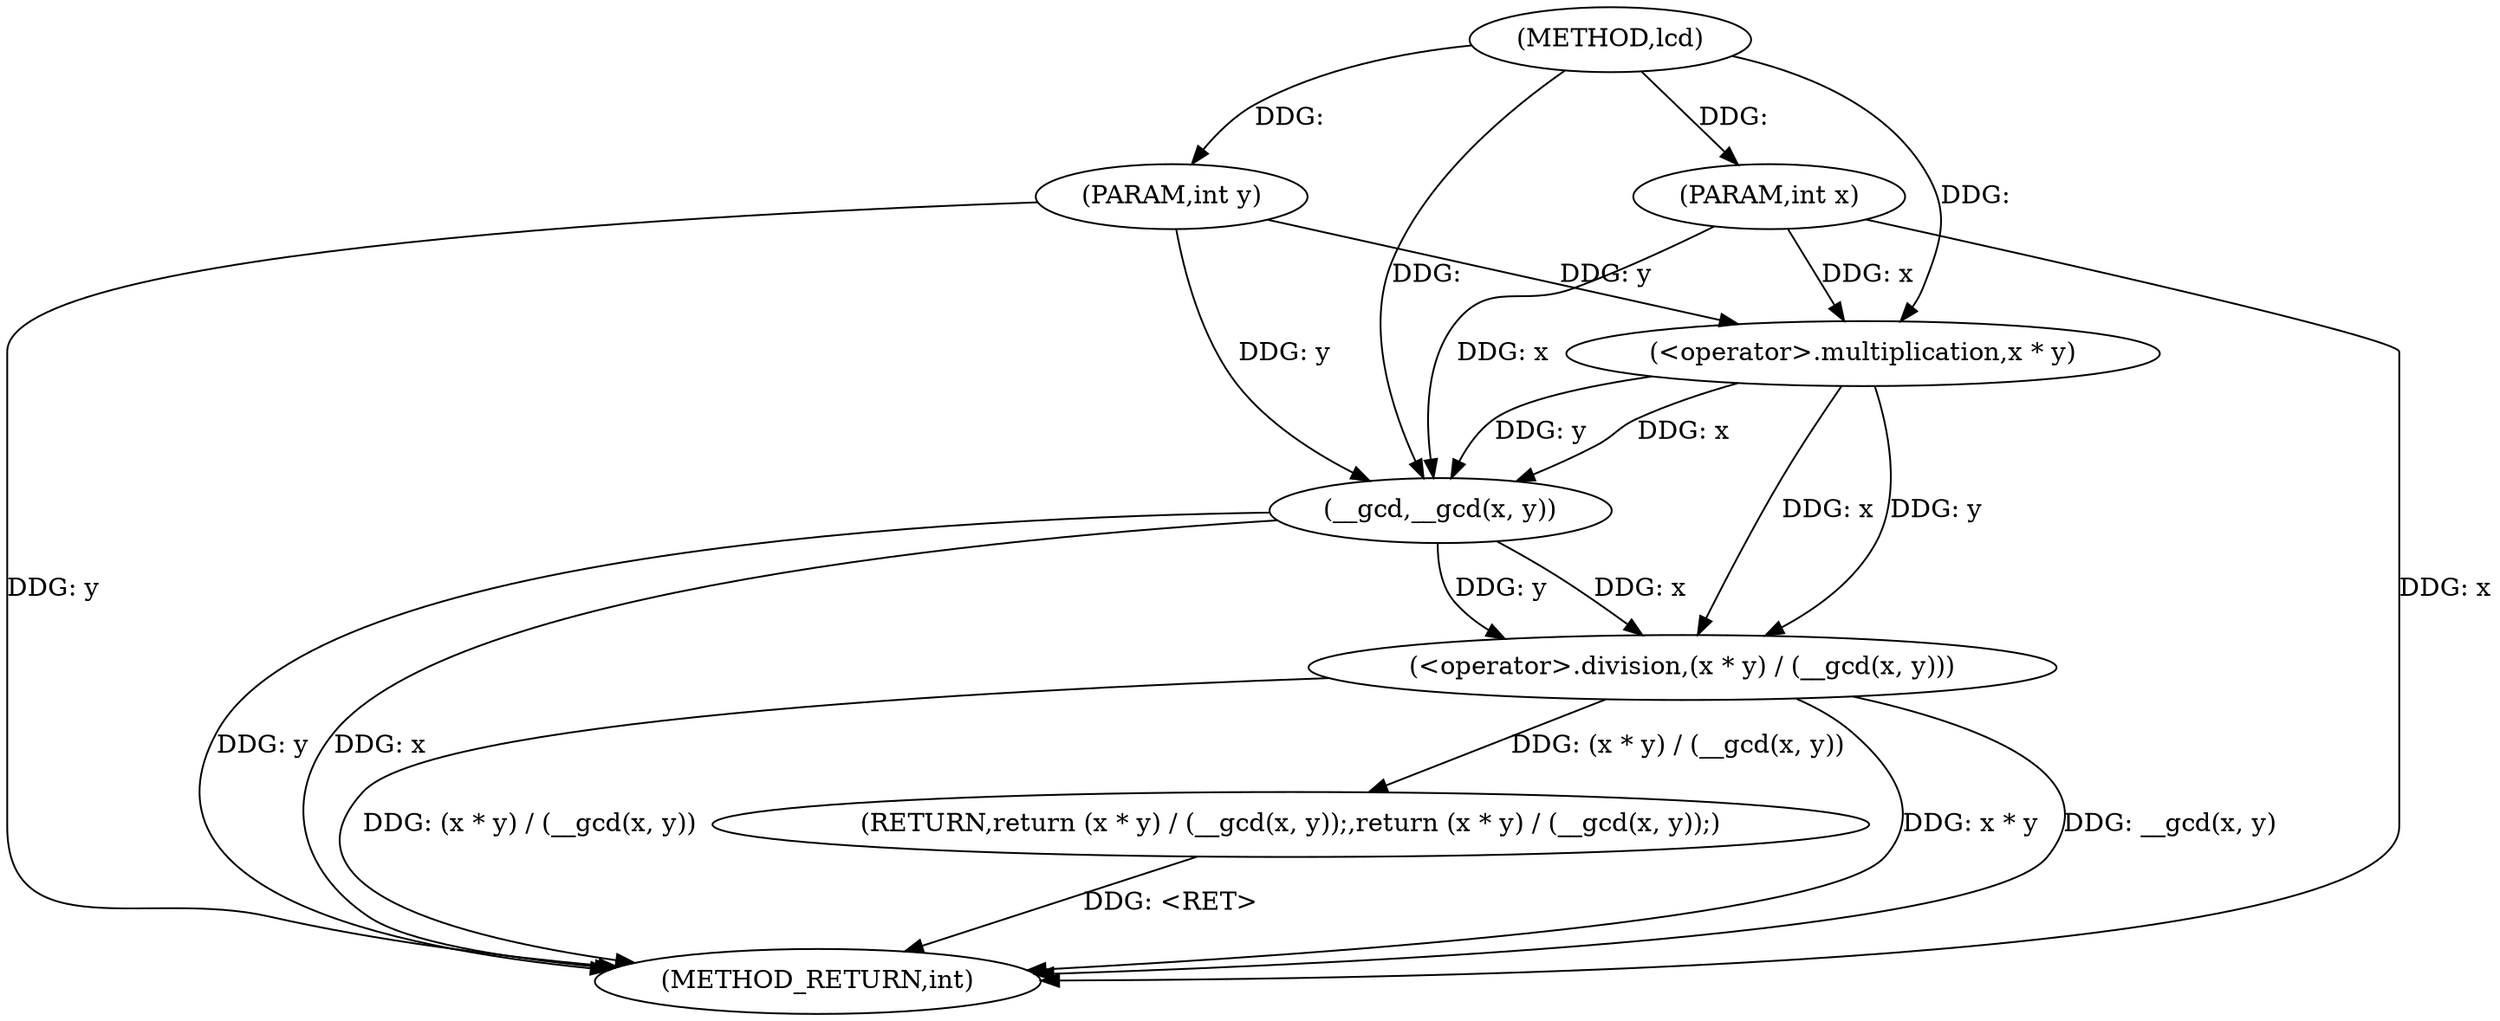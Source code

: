 digraph "lcd" {  
"1000706" [label = "(METHOD,lcd)" ]
"1000718" [label = "(METHOD_RETURN,int)" ]
"1000707" [label = "(PARAM,int x)" ]
"1000708" [label = "(PARAM,int y)" ]
"1000710" [label = "(RETURN,return (x * y) / (__gcd(x, y));,return (x * y) / (__gcd(x, y));)" ]
"1000711" [label = "(<operator>.division,(x * y) / (__gcd(x, y)))" ]
"1000712" [label = "(<operator>.multiplication,x * y)" ]
"1000715" [label = "(__gcd,__gcd(x, y))" ]
  "1000707" -> "1000718"  [ label = "DDG: x"] 
  "1000708" -> "1000718"  [ label = "DDG: y"] 
  "1000711" -> "1000718"  [ label = "DDG: x * y"] 
  "1000715" -> "1000718"  [ label = "DDG: x"] 
  "1000715" -> "1000718"  [ label = "DDG: y"] 
  "1000711" -> "1000718"  [ label = "DDG: __gcd(x, y)"] 
  "1000711" -> "1000718"  [ label = "DDG: (x * y) / (__gcd(x, y))"] 
  "1000710" -> "1000718"  [ label = "DDG: <RET>"] 
  "1000706" -> "1000707"  [ label = "DDG: "] 
  "1000706" -> "1000708"  [ label = "DDG: "] 
  "1000711" -> "1000710"  [ label = "DDG: (x * y) / (__gcd(x, y))"] 
  "1000712" -> "1000711"  [ label = "DDG: x"] 
  "1000712" -> "1000711"  [ label = "DDG: y"] 
  "1000715" -> "1000711"  [ label = "DDG: x"] 
  "1000715" -> "1000711"  [ label = "DDG: y"] 
  "1000707" -> "1000712"  [ label = "DDG: x"] 
  "1000706" -> "1000712"  [ label = "DDG: "] 
  "1000708" -> "1000712"  [ label = "DDG: y"] 
  "1000712" -> "1000715"  [ label = "DDG: x"] 
  "1000707" -> "1000715"  [ label = "DDG: x"] 
  "1000706" -> "1000715"  [ label = "DDG: "] 
  "1000712" -> "1000715"  [ label = "DDG: y"] 
  "1000708" -> "1000715"  [ label = "DDG: y"] 
}
